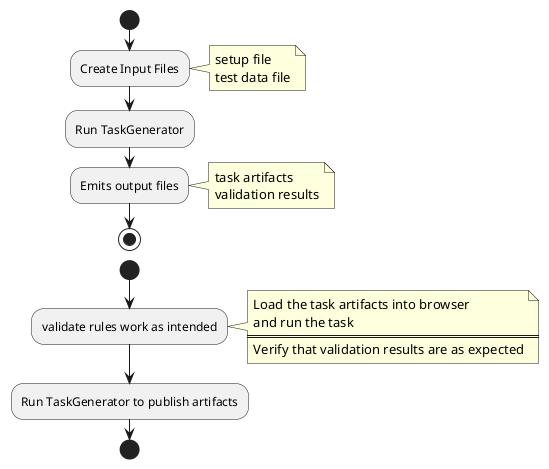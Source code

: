 @startuml
start
:Create Input Files;
note right
setup file
test data file
end note
:Run TaskGenerator;
:Emits output files;
note right
task artifacts
validation results
end note
stop
start
:validate rules work as intended;
note right
Load the task artifacts into browser
and run the task
======
Verify that validation results are as expected
end note
:Run TaskGenerator to publish artifacts;
start

@enduml

